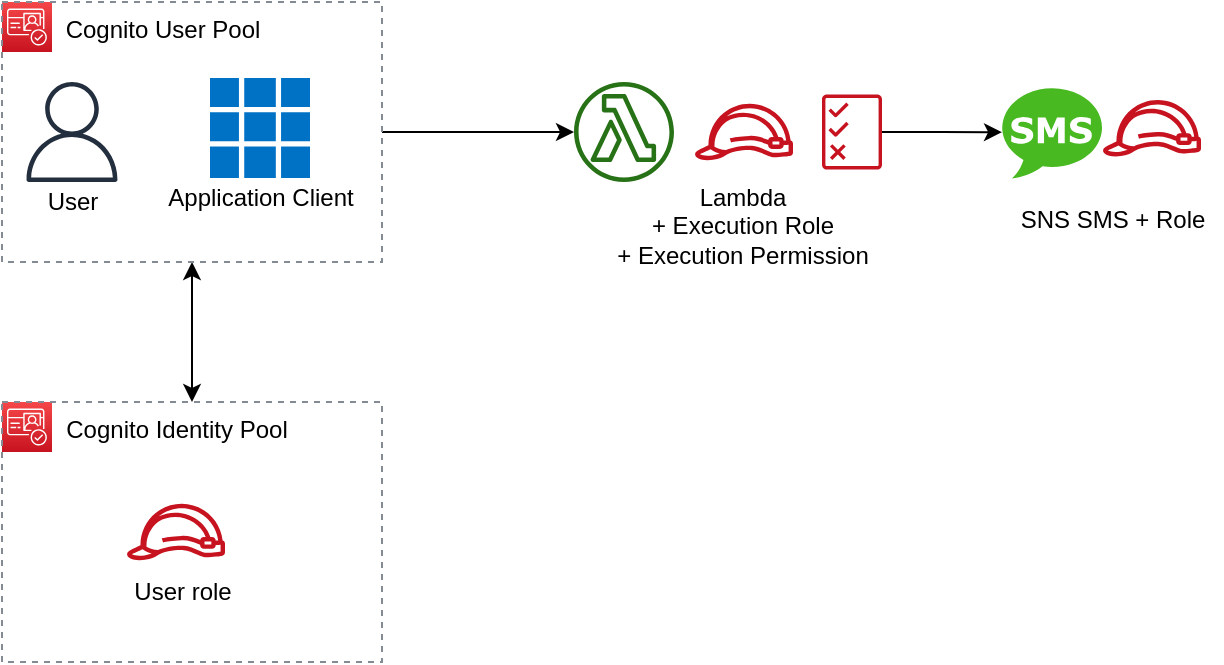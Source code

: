 <mxfile version="14.1.8" type="device"><diagram id="VrJSyCtyyk0UYBWMlAai" name="Page-1"><mxGraphModel dx="1086" dy="806" grid="1" gridSize="10" guides="1" tooltips="1" connect="1" arrows="1" fold="1" page="1" pageScale="1" pageWidth="850" pageHeight="1100" math="0" shadow="0"><root><mxCell id="0"/><mxCell id="1" parent="0"/><mxCell id="DXh-GBjOUWUbHTIYNtO4-24" style="edgeStyle=orthogonalEdgeStyle;rounded=0;orthogonalLoop=1;jettySize=auto;html=1;" parent="1" source="DXh-GBjOUWUbHTIYNtO4-2" target="DXh-GBjOUWUbHTIYNtO4-12" edge="1"><mxGeometry relative="1" as="geometry"/></mxCell><mxCell id="DXh-GBjOUWUbHTIYNtO4-25" value="" style="group" parent="1" vertex="1" connectable="0"><mxGeometry x="416" y="425" width="154" height="97.12" as="geometry"/></mxCell><mxCell id="DXh-GBjOUWUbHTIYNtO4-16" value="" style="outlineConnect=0;fontColor=#232F3E;gradientColor=none;fillColor=#C7131F;strokeColor=none;dashed=0;verticalLabelPosition=bottom;verticalAlign=top;align=center;html=1;fontSize=12;fontStyle=0;aspect=fixed;pointerEvents=1;shape=mxgraph.aws4.permissions;" parent="DXh-GBjOUWUbHTIYNtO4-25" vertex="1"><mxGeometry x="124" y="6.13" width="30" height="37.74" as="geometry"/></mxCell><mxCell id="DXh-GBjOUWUbHTIYNtO4-11" value="" style="outlineConnect=0;fontColor=#232F3E;gradientColor=none;fillColor=#C7131F;strokeColor=none;dashed=0;verticalLabelPosition=bottom;verticalAlign=top;align=center;html=1;fontSize=12;fontStyle=0;aspect=fixed;pointerEvents=1;shape=mxgraph.aws4.role;" parent="DXh-GBjOUWUbHTIYNtO4-25" vertex="1"><mxGeometry x="60" y="10.9" width="50" height="28.21" as="geometry"/></mxCell><mxCell id="DXh-GBjOUWUbHTIYNtO4-12" value="" style="outlineConnect=0;fontColor=#232F3E;gradientColor=none;fillColor=#277116;strokeColor=none;dashed=0;verticalLabelPosition=bottom;verticalAlign=top;align=center;html=1;fontSize=12;fontStyle=0;aspect=fixed;pointerEvents=1;shape=mxgraph.aws4.lambda_function;" parent="DXh-GBjOUWUbHTIYNtO4-25" vertex="1"><mxGeometry width="50" height="50" as="geometry"/></mxCell><mxCell id="DXh-GBjOUWUbHTIYNtO4-13" value="Lambda &lt;br&gt;+ Execution Role &lt;br&gt;+ Execution Permission" style="text;html=1;resizable=0;autosize=1;align=center;verticalAlign=middle;points=[];fillColor=none;strokeColor=none;rounded=0;" parent="DXh-GBjOUWUbHTIYNtO4-25" vertex="1"><mxGeometry x="14" y="47.12" width="140" height="50" as="geometry"/></mxCell><mxCell id="DXh-GBjOUWUbHTIYNtO4-27" style="edgeStyle=orthogonalEdgeStyle;rounded=0;orthogonalLoop=1;jettySize=auto;html=1;entryX=0.5;entryY=0;entryDx=0;entryDy=0;startArrow=classic;startFill=1;" parent="1" source="DXh-GBjOUWUbHTIYNtO4-2" target="DXh-GBjOUWUbHTIYNtO4-8" edge="1"><mxGeometry relative="1" as="geometry"/></mxCell><mxCell id="DXh-GBjOUWUbHTIYNtO4-7" value="" style="outlineConnect=0;fontColor=#232F3E;gradientColor=#F54749;gradientDirection=north;fillColor=#C7131F;strokeColor=#ffffff;dashed=0;verticalLabelPosition=bottom;verticalAlign=top;align=center;html=1;fontSize=12;fontStyle=0;aspect=fixed;shape=mxgraph.aws4.resourceIcon;resIcon=mxgraph.aws4.cognito;" parent="1" vertex="1"><mxGeometry x="130" y="585" width="25" height="25" as="geometry"/></mxCell><mxCell id="DXh-GBjOUWUbHTIYNtO4-9" value="Cognito Identity Pool" style="text;html=1;align=center;verticalAlign=middle;resizable=0;points=[];autosize=1;" parent="1" vertex="1"><mxGeometry x="152" y="589" width="130" height="20" as="geometry"/></mxCell><mxCell id="DXh-GBjOUWUbHTIYNtO4-29" value="" style="group" parent="1" vertex="1" connectable="0"><mxGeometry x="130" y="585" width="190" height="130" as="geometry"/></mxCell><mxCell id="DXh-GBjOUWUbHTIYNtO4-8" value="" style="outlineConnect=0;gradientColor=none;html=1;whiteSpace=wrap;fontSize=12;fontStyle=0;strokeColor=#858B94;fillColor=none;verticalAlign=top;align=center;fontColor=#858B94;dashed=1;spacingTop=3;" parent="DXh-GBjOUWUbHTIYNtO4-29" vertex="1"><mxGeometry width="190" height="130" as="geometry"/></mxCell><mxCell id="DXh-GBjOUWUbHTIYNtO4-28" value="" style="group" parent="DXh-GBjOUWUbHTIYNtO4-29" vertex="1" connectable="0"><mxGeometry x="60" y="50.89" width="60" height="54.11" as="geometry"/></mxCell><mxCell id="DXh-GBjOUWUbHTIYNtO4-18" value="" style="outlineConnect=0;fontColor=#232F3E;gradientColor=none;fillColor=#C7131F;strokeColor=none;dashed=0;verticalLabelPosition=bottom;verticalAlign=top;align=center;html=1;fontSize=12;fontStyle=0;aspect=fixed;pointerEvents=1;shape=mxgraph.aws4.role;" parent="DXh-GBjOUWUbHTIYNtO4-28" vertex="1"><mxGeometry x="2" width="50" height="28.21" as="geometry"/></mxCell><mxCell id="DXh-GBjOUWUbHTIYNtO4-26" value="User role" style="text;html=1;align=center;verticalAlign=middle;resizable=0;points=[];autosize=1;" parent="DXh-GBjOUWUbHTIYNtO4-28" vertex="1"><mxGeometry y="34.11" width="60" height="20" as="geometry"/></mxCell><mxCell id="DXh-GBjOUWUbHTIYNtO4-1" value="" style="outlineConnect=0;fontColor=#232F3E;gradientColor=#F54749;gradientDirection=north;fillColor=#C7131F;strokeColor=#ffffff;dashed=0;verticalLabelPosition=bottom;verticalAlign=top;align=center;html=1;fontSize=12;fontStyle=0;aspect=fixed;shape=mxgraph.aws4.resourceIcon;resIcon=mxgraph.aws4.cognito;" parent="1" vertex="1"><mxGeometry x="130" y="385" width="25" height="25" as="geometry"/></mxCell><mxCell id="DXh-GBjOUWUbHTIYNtO4-2" value="" style="outlineConnect=0;gradientColor=none;html=1;whiteSpace=wrap;fontSize=12;fontStyle=0;strokeColor=#858B94;fillColor=none;verticalAlign=top;align=center;fontColor=#858B94;dashed=1;spacingTop=3;" parent="1" vertex="1"><mxGeometry x="130" y="385" width="190" height="130" as="geometry"/></mxCell><mxCell id="DXh-GBjOUWUbHTIYNtO4-3" value="Cognito User Pool" style="text;html=1;align=center;verticalAlign=middle;resizable=0;points=[];autosize=1;" parent="1" vertex="1"><mxGeometry x="155" y="389" width="110" height="20" as="geometry"/></mxCell><mxCell id="nVLJP9sRu8QxXag2PNRL-2" value="" style="group" parent="1" vertex="1" connectable="0"><mxGeometry x="140" y="425" width="50" height="70" as="geometry"/></mxCell><mxCell id="DXh-GBjOUWUbHTIYNtO4-5" value="" style="outlineConnect=0;fontColor=#232F3E;gradientColor=none;fillColor=#232F3E;strokeColor=none;dashed=0;verticalLabelPosition=bottom;verticalAlign=top;align=center;html=1;fontSize=12;fontStyle=0;aspect=fixed;pointerEvents=1;shape=mxgraph.aws4.user;" parent="nVLJP9sRu8QxXag2PNRL-2" vertex="1"><mxGeometry width="50" height="50" as="geometry"/></mxCell><mxCell id="DXh-GBjOUWUbHTIYNtO4-21" value="User" style="text;html=1;align=center;verticalAlign=middle;resizable=0;points=[];autosize=1;" parent="nVLJP9sRu8QxXag2PNRL-2" vertex="1"><mxGeometry x="5" y="50" width="40" height="20" as="geometry"/></mxCell><mxCell id="nVLJP9sRu8QxXag2PNRL-4" value="" style="group" parent="1" vertex="1" connectable="0"><mxGeometry x="204" y="423" width="110" height="70" as="geometry"/></mxCell><mxCell id="nVLJP9sRu8QxXag2PNRL-1" value="" style="aspect=fixed;html=1;points=[];align=center;image;fontSize=12;image=img/lib/mscae/Client_Apps.svg;" parent="nVLJP9sRu8QxXag2PNRL-4" vertex="1"><mxGeometry x="30" width="50" height="50" as="geometry"/></mxCell><mxCell id="nVLJP9sRu8QxXag2PNRL-3" value="Application Client" style="text;html=1;align=center;verticalAlign=middle;resizable=0;points=[];autosize=1;" parent="nVLJP9sRu8QxXag2PNRL-4" vertex="1"><mxGeometry y="50" width="110" height="20" as="geometry"/></mxCell><mxCell id="Y_cWDEWaenj43o2ie5cc-3" value="" style="group" vertex="1" connectable="0" parent="1"><mxGeometry x="630" y="427" width="110" height="77" as="geometry"/></mxCell><mxCell id="DXh-GBjOUWUbHTIYNtO4-14" value="" style="dashed=0;outlineConnect=0;html=1;align=center;labelPosition=center;verticalLabelPosition=bottom;verticalAlign=top;shape=mxgraph.weblogos.sms;fillColor=#48B921;strokeColor=none;aspect=fixed;" parent="Y_cWDEWaenj43o2ie5cc-3" vertex="1"><mxGeometry width="50" height="46.24" as="geometry"/></mxCell><mxCell id="Y_cWDEWaenj43o2ie5cc-1" value="" style="outlineConnect=0;fontColor=#232F3E;gradientColor=none;fillColor=#C7131F;strokeColor=none;dashed=0;verticalLabelPosition=bottom;verticalAlign=top;align=center;html=1;fontSize=12;fontStyle=0;aspect=fixed;pointerEvents=1;shape=mxgraph.aws4.role;" vertex="1" parent="Y_cWDEWaenj43o2ie5cc-3"><mxGeometry x="50" y="7" width="50" height="28.21" as="geometry"/></mxCell><mxCell id="Y_cWDEWaenj43o2ie5cc-2" value="SNS SMS + Role" style="text;html=1;align=center;verticalAlign=middle;resizable=0;points=[];autosize=1;" vertex="1" parent="Y_cWDEWaenj43o2ie5cc-3"><mxGeometry y="57" width="110" height="20" as="geometry"/></mxCell><mxCell id="Y_cWDEWaenj43o2ie5cc-4" style="edgeStyle=orthogonalEdgeStyle;rounded=0;orthogonalLoop=1;jettySize=auto;html=1;" edge="1" parent="1" source="DXh-GBjOUWUbHTIYNtO4-16" target="DXh-GBjOUWUbHTIYNtO4-14"><mxGeometry relative="1" as="geometry"/></mxCell></root></mxGraphModel></diagram></mxfile>